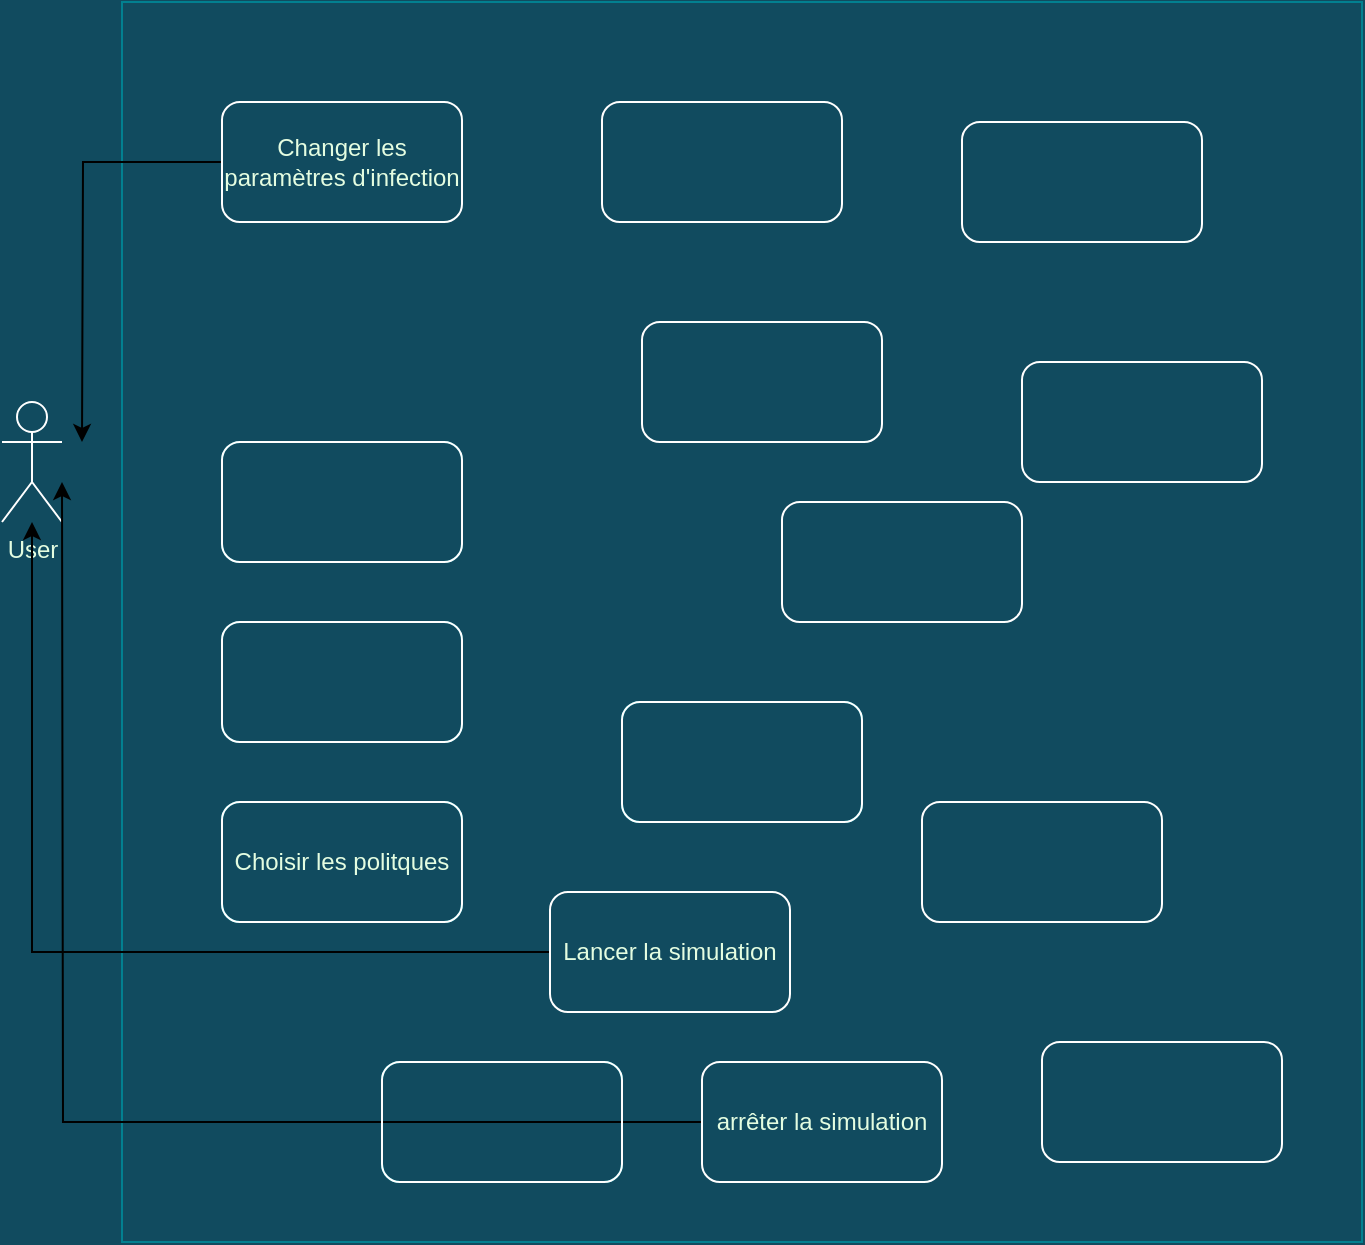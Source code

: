 <mxfile version="13.10.9" type="github">
  <diagram id="LxWzI_KoLAY_xD3F1j8h" name="Page-1">
    <mxGraphModel dx="1422" dy="735" grid="1" gridSize="10" guides="1" tooltips="1" connect="1" arrows="1" fold="1" page="1" pageScale="1" pageWidth="827" pageHeight="1169" background="#114B5F" math="0" shadow="0">
      <root>
        <mxCell id="0" />
        <mxCell id="1" parent="0" />
        <mxCell id="RWbVS4ckmjx5XI7GOgI_-1" value="User" style="shape=umlActor;verticalLabelPosition=bottom;verticalAlign=top;html=1;outlineConnect=0;fontColor=#E4FDE1;fillColor=none;strokeColor=#FFFFFF;" parent="1" vertex="1">
          <mxGeometry x="80" y="280" width="30" height="60" as="geometry" />
        </mxCell>
        <mxCell id="RWbVS4ckmjx5XI7GOgI_-2" value="" style="whiteSpace=wrap;html=1;aspect=fixed;fillColor=none;strokeColor=#028090;fontColor=#E4FDE1;" parent="1" vertex="1">
          <mxGeometry x="140" y="80" width="620" height="620" as="geometry" />
        </mxCell>
        <mxCell id="968MNjKwaKpGrapjvJAd-3" style="edgeStyle=orthogonalEdgeStyle;rounded=0;orthogonalLoop=1;jettySize=auto;html=1;exitX=0;exitY=0.5;exitDx=0;exitDy=0;" edge="1" parent="1" source="RWbVS4ckmjx5XI7GOgI_-3">
          <mxGeometry relative="1" as="geometry">
            <mxPoint x="120" y="300" as="targetPoint" />
          </mxGeometry>
        </mxCell>
        <mxCell id="RWbVS4ckmjx5XI7GOgI_-3" value="Changer les paramètres d&#39;infection" style="rounded=1;whiteSpace=wrap;html=1;fillColor=none;fontColor=#E4FDE1;strokeColor=#FFFFFF;" parent="1" vertex="1">
          <mxGeometry x="190" y="130" width="120" height="60" as="geometry" />
        </mxCell>
        <mxCell id="RWbVS4ckmjx5XI7GOgI_-4" value="" style="rounded=1;whiteSpace=wrap;html=1;fillColor=none;fontColor=#E4FDE1;strokeColor=#FFFFFF;" parent="1" vertex="1">
          <mxGeometry x="470" y="330" width="120" height="60" as="geometry" />
        </mxCell>
        <mxCell id="RWbVS4ckmjx5XI7GOgI_-5" value="Choisir les politques" style="rounded=1;whiteSpace=wrap;html=1;fillColor=none;strokeColor=#028090;fontColor=#E4FDE1;" parent="1" vertex="1">
          <mxGeometry x="190" y="480" width="120" height="60" as="geometry" />
        </mxCell>
        <mxCell id="RWbVS4ckmjx5XI7GOgI_-6" value="" style="rounded=1;whiteSpace=wrap;html=1;fillColor=none;fontColor=#E4FDE1;strokeColor=#FFFFFF;" parent="1" vertex="1">
          <mxGeometry x="540" y="480" width="120" height="60" as="geometry" />
        </mxCell>
        <mxCell id="RWbVS4ckmjx5XI7GOgI_-7" value="" style="rounded=1;whiteSpace=wrap;html=1;fillColor=none;fontColor=#E4FDE1;strokeColor=#FFFFFF;" parent="1" vertex="1">
          <mxGeometry x="560" y="140" width="120" height="60" as="geometry" />
        </mxCell>
        <mxCell id="RWbVS4ckmjx5XI7GOgI_-8" value="" style="rounded=1;whiteSpace=wrap;html=1;fillColor=none;fontColor=#E4FDE1;strokeColor=#FFFFFF;" parent="1" vertex="1">
          <mxGeometry x="380" y="130" width="120" height="60" as="geometry" />
        </mxCell>
        <mxCell id="RWbVS4ckmjx5XI7GOgI_-9" value="" style="rounded=1;whiteSpace=wrap;html=1;fillColor=none;strokeColor=#028090;fontColor=#E4FDE1;" parent="1" vertex="1">
          <mxGeometry x="390" y="430" width="120" height="60" as="geometry" />
        </mxCell>
        <mxCell id="RWbVS4ckmjx5XI7GOgI_-10" value="" style="rounded=1;whiteSpace=wrap;html=1;fillColor=none;fontColor=#E4FDE1;strokeColor=#FFFFFF;" parent="1" vertex="1">
          <mxGeometry x="400" y="240" width="120" height="60" as="geometry" />
        </mxCell>
        <mxCell id="968MNjKwaKpGrapjvJAd-1" style="edgeStyle=orthogonalEdgeStyle;rounded=0;orthogonalLoop=1;jettySize=auto;html=1;exitX=0;exitY=0.5;exitDx=0;exitDy=0;" edge="1" parent="1" source="RWbVS4ckmjx5XI7GOgI_-12" target="RWbVS4ckmjx5XI7GOgI_-1">
          <mxGeometry relative="1" as="geometry" />
        </mxCell>
        <mxCell id="RWbVS4ckmjx5XI7GOgI_-12" value="Lancer la simulation" style="rounded=1;whiteSpace=wrap;html=1;fillColor=none;fontColor=#E4FDE1;strokeColor=#FFFFFF;" parent="1" vertex="1">
          <mxGeometry x="354" y="525" width="120" height="60" as="geometry" />
        </mxCell>
        <mxCell id="RWbVS4ckmjx5XI7GOgI_-13" value="" style="rounded=1;whiteSpace=wrap;html=1;fillColor=none;strokeColor=#028090;fontColor=#E4FDE1;" parent="1" vertex="1">
          <mxGeometry x="270" y="610" width="120" height="60" as="geometry" />
        </mxCell>
        <mxCell id="968MNjKwaKpGrapjvJAd-2" style="edgeStyle=orthogonalEdgeStyle;rounded=0;orthogonalLoop=1;jettySize=auto;html=1;exitX=0;exitY=0.5;exitDx=0;exitDy=0;" edge="1" parent="1" source="RWbVS4ckmjx5XI7GOgI_-14">
          <mxGeometry relative="1" as="geometry">
            <mxPoint x="110" y="320" as="targetPoint" />
          </mxGeometry>
        </mxCell>
        <mxCell id="RWbVS4ckmjx5XI7GOgI_-14" value="arrêter la simulation" style="rounded=1;whiteSpace=wrap;html=1;fillColor=none;fontColor=#E4FDE1;strokeColor=#FFFFFF;" parent="1" vertex="1">
          <mxGeometry x="430" y="610" width="120" height="60" as="geometry" />
        </mxCell>
        <mxCell id="RWbVS4ckmjx5XI7GOgI_-15" value="" style="rounded=1;whiteSpace=wrap;html=1;fillColor=none;fontColor=#E4FDE1;strokeColor=#FFFFFF;" parent="1" vertex="1">
          <mxGeometry x="590" y="260" width="120" height="60" as="geometry" />
        </mxCell>
        <mxCell id="8FBoQUWGb5vzRmkLJHT1-1" value="" style="rounded=1;whiteSpace=wrap;html=1;fillColor=none;strokeColor=#028090;fontColor=#E4FDE1;" vertex="1" parent="1">
          <mxGeometry x="190" y="300" width="120" height="60" as="geometry" />
        </mxCell>
        <mxCell id="8FBoQUWGb5vzRmkLJHT1-2" value="" style="rounded=1;whiteSpace=wrap;html=1;fillColor=none;strokeColor=#028090;fontColor=#E4FDE1;" vertex="1" parent="1">
          <mxGeometry x="190" y="390" width="120" height="60" as="geometry" />
        </mxCell>
        <mxCell id="8FBoQUWGb5vzRmkLJHT1-3" value="" style="rounded=1;whiteSpace=wrap;html=1;fillColor=none;strokeColor=#028090;fontColor=#E4FDE1;" vertex="1" parent="1">
          <mxGeometry x="190" y="480" width="120" height="60" as="geometry" />
        </mxCell>
        <mxCell id="8FBoQUWGb5vzRmkLJHT1-4" value="" style="rounded=1;whiteSpace=wrap;html=1;fillColor=none;strokeColor=#028090;fontColor=#E4FDE1;" vertex="1" parent="1">
          <mxGeometry x="270" y="610" width="120" height="60" as="geometry" />
        </mxCell>
        <mxCell id="8FBoQUWGb5vzRmkLJHT1-6" value="" style="rounded=1;whiteSpace=wrap;html=1;fillColor=none;strokeColor=#028090;fontColor=#E4FDE1;" vertex="1" parent="1">
          <mxGeometry x="390" y="430" width="120" height="60" as="geometry" />
        </mxCell>
        <mxCell id="8FBoQUWGb5vzRmkLJHT1-7" value="" style="rounded=1;whiteSpace=wrap;html=1;fillColor=none;fontColor=#E4FDE1;strokeColor=#FFFFFF;" vertex="1" parent="1">
          <mxGeometry x="190" y="300" width="120" height="60" as="geometry" />
        </mxCell>
        <mxCell id="8FBoQUWGb5vzRmkLJHT1-8" value="" style="rounded=1;whiteSpace=wrap;html=1;fillColor=none;fontColor=#E4FDE1;strokeColor=#FFFFFF;" vertex="1" parent="1">
          <mxGeometry x="190" y="390" width="120" height="60" as="geometry" />
        </mxCell>
        <mxCell id="8FBoQUWGb5vzRmkLJHT1-9" value="" style="rounded=1;whiteSpace=wrap;html=1;fillColor=none;fontColor=#E4FDE1;strokeColor=#FFFFFF;" vertex="1" parent="1">
          <mxGeometry x="190" y="480" width="120" height="60" as="geometry" />
        </mxCell>
        <mxCell id="8FBoQUWGb5vzRmkLJHT1-10" value="" style="rounded=1;whiteSpace=wrap;html=1;fillColor=none;fontColor=#E4FDE1;strokeColor=#FFFFFF;" vertex="1" parent="1">
          <mxGeometry x="270" y="610" width="120" height="60" as="geometry" />
        </mxCell>
        <mxCell id="8FBoQUWGb5vzRmkLJHT1-11" value="" style="rounded=1;whiteSpace=wrap;html=1;fillColor=none;fontColor=#E4FDE1;strokeColor=#FFFFFF;" vertex="1" parent="1">
          <mxGeometry x="600" y="600" width="120" height="60" as="geometry" />
        </mxCell>
        <mxCell id="8FBoQUWGb5vzRmkLJHT1-12" value="" style="rounded=1;whiteSpace=wrap;html=1;fillColor=none;fontColor=#E4FDE1;strokeColor=#FFFFFF;" vertex="1" parent="1">
          <mxGeometry x="390" y="430" width="120" height="60" as="geometry" />
        </mxCell>
      </root>
    </mxGraphModel>
  </diagram>
</mxfile>
